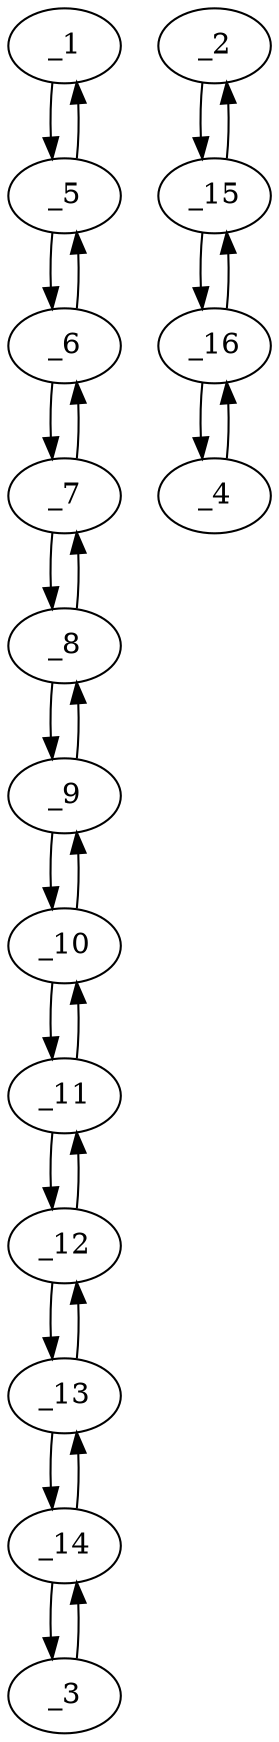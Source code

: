 digraph f1045_04 {
	_1	 [x="137.000000",
		y="102.000000"];
	_5	 [x="127.000000",
		y="112.000000"];
	_1 -> _5	 [angle="2.356194",
		orient="0.707107"];
	_2	 [x="164.000000",
		y="176.000000"];
	_15	 [x="169.000000",
		y="160.000000"];
	_2 -> _15	 [angle="-1.267911",
		orient="-0.954480"];
	_3	 [x="30.000000",
		y="180.000000"];
	_14	 [x="47.000000",
		y="179.000000"];
	_3 -> _14	 [angle="-0.058756",
		orient="-0.058722"];
	_4	 [x="184.000000",
		y="180.000000"];
	_16	 [x="181.000000",
		y="164.000000"];
	_4 -> _16	 [angle="-1.756144",
		orient="-0.982872"];
	_5 -> _1	 [angle="-0.785398",
		orient="-0.707107"];
	_6	 [x="111.000000",
		y="117.000000"];
	_5 -> _6	 [angle="2.838708",
		orient="0.298275"];
	_6 -> _5	 [angle="-0.302885",
		orient="-0.298275"];
	_7	 [x="116.000000",
		y="132.000000"];
	_6 -> _7	 [angle="1.249046",
		orient="0.948683"];
	_7 -> _6	 [angle="-1.892547",
		orient="-0.948683"];
	_8	 [x="112.000000",
		y="149.000000"];
	_7 -> _8	 [angle="1.801887",
		orient="0.973417"];
	_8 -> _7	 [angle="-1.339706",
		orient="-0.973417"];
	_9	 [x="100.000000",
		y="157.000000"];
	_8 -> _9	 [angle="2.553590",
		orient="0.554700"];
	_9 -> _8	 [angle="-0.588003",
		orient="-0.554700"];
	_10	 [x="106.000000",
		y="170.000000"];
	_9 -> _10	 [angle="1.138389",
		orient="0.907959"];
	_10 -> _9	 [angle="-2.003204",
		orient="-0.907959"];
	_11	 [x="93.000000",
		y="177.000000"];
	_10 -> _11	 [angle="2.647651",
		orient="0.474100"];
	_11 -> _10	 [angle="-0.493941",
		orient="-0.474100"];
	_12	 [x="82.000000",
		y="185.000000"];
	_11 -> _12	 [angle="2.512796",
		orient="0.588172"];
	_12 -> _11	 [angle="-0.628796",
		orient="-0.588172"];
	_13	 [x="63.000000",
		y="184.000000"];
	_12 -> _13	 [angle="-3.089010",
		orient="-0.052559"];
	_13 -> _12	 [angle="0.052583",
		orient="0.052559"];
	_13 -> _14	 [angle="-2.838708",
		orient="-0.298275"];
	_14 -> _3	 [angle="3.082837",
		orient="0.058722"];
	_14 -> _13	 [angle="0.302885",
		orient="0.298275"];
	_15 -> _2	 [angle="1.873681",
		orient="0.954480"];
	_15 -> _16	 [angle="0.321751",
		orient="0.316228"];
	_16 -> _4	 [angle="1.385448",
		orient="0.982872"];
	_16 -> _15	 [angle="-2.819842",
		orient="-0.316228"];
}
